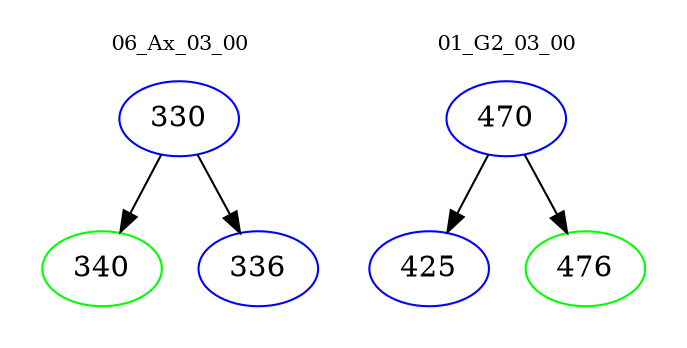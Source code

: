 digraph{
subgraph cluster_0 {
color = white
label = "06_Ax_03_00";
fontsize=10;
T0_330 [label="330", color="blue"]
T0_330 -> T0_340 [color="black"]
T0_340 [label="340", color="green"]
T0_330 -> T0_336 [color="black"]
T0_336 [label="336", color="blue"]
}
subgraph cluster_1 {
color = white
label = "01_G2_03_00";
fontsize=10;
T1_470 [label="470", color="blue"]
T1_470 -> T1_425 [color="black"]
T1_425 [label="425", color="blue"]
T1_470 -> T1_476 [color="black"]
T1_476 [label="476", color="green"]
}
}
